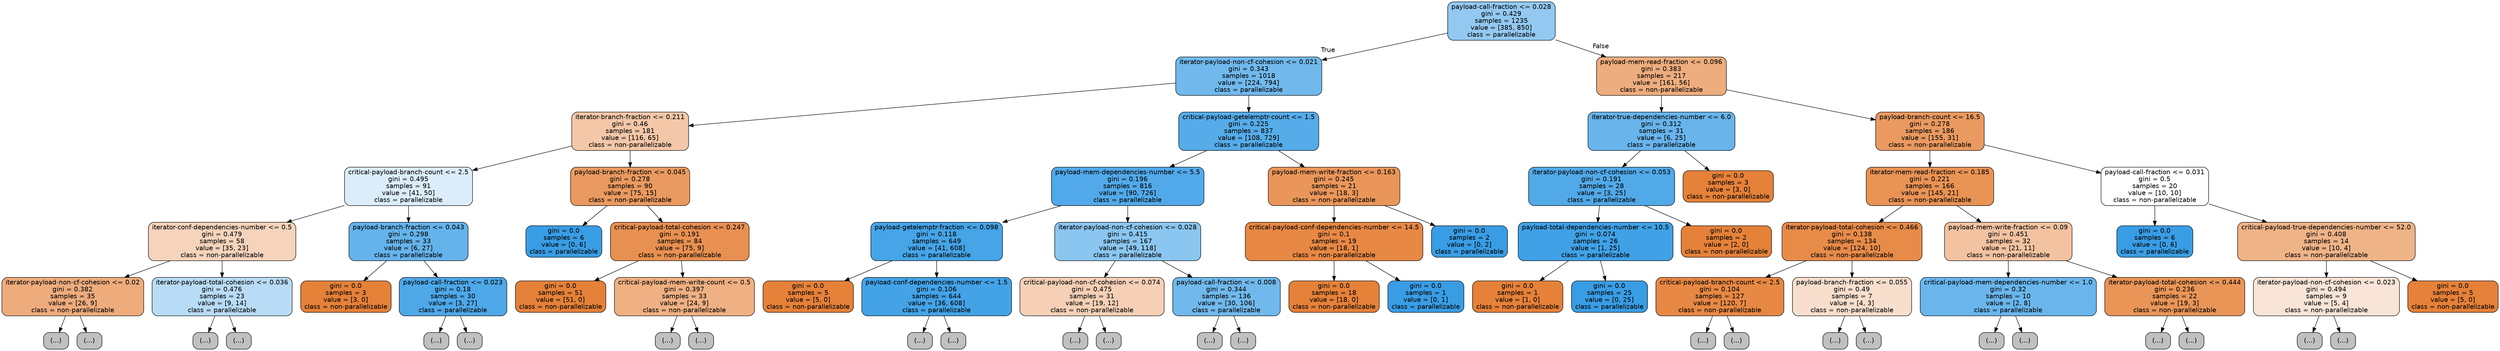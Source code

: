 digraph Tree {
node [shape=box, style="filled, rounded", color="black", fontname=helvetica] ;
edge [fontname=helvetica] ;
0 [label="payload-call-fraction <= 0.028\ngini = 0.429\nsamples = 1235\nvalue = [385, 850]\nclass = parallelizable", fillcolor="#399de58b"] ;
1 [label="iterator-payload-non-cf-cohesion <= 0.021\ngini = 0.343\nsamples = 1018\nvalue = [224, 794]\nclass = parallelizable", fillcolor="#399de5b7"] ;
0 -> 1 [labeldistance=2.5, labelangle=45, headlabel="True"] ;
2 [label="iterator-branch-fraction <= 0.211\ngini = 0.46\nsamples = 181\nvalue = [116, 65]\nclass = non-parallelizable", fillcolor="#e5813970"] ;
1 -> 2 ;
3 [label="critical-payload-branch-count <= 2.5\ngini = 0.495\nsamples = 91\nvalue = [41, 50]\nclass = parallelizable", fillcolor="#399de52e"] ;
2 -> 3 ;
4 [label="iterator-conf-dependencies-number <= 0.5\ngini = 0.479\nsamples = 58\nvalue = [35, 23]\nclass = non-parallelizable", fillcolor="#e5813957"] ;
3 -> 4 ;
5 [label="iterator-payload-non-cf-cohesion <= 0.02\ngini = 0.382\nsamples = 35\nvalue = [26, 9]\nclass = non-parallelizable", fillcolor="#e58139a7"] ;
4 -> 5 ;
6 [label="(...)", fillcolor="#C0C0C0"] ;
5 -> 6 ;
13 [label="(...)", fillcolor="#C0C0C0"] ;
5 -> 13 ;
14 [label="iterator-payload-total-cohesion <= 0.036\ngini = 0.476\nsamples = 23\nvalue = [9, 14]\nclass = parallelizable", fillcolor="#399de55b"] ;
4 -> 14 ;
15 [label="(...)", fillcolor="#C0C0C0"] ;
14 -> 15 ;
16 [label="(...)", fillcolor="#C0C0C0"] ;
14 -> 16 ;
27 [label="payload-branch-fraction <= 0.043\ngini = 0.298\nsamples = 33\nvalue = [6, 27]\nclass = parallelizable", fillcolor="#399de5c6"] ;
3 -> 27 ;
28 [label="gini = 0.0\nsamples = 3\nvalue = [3, 0]\nclass = non-parallelizable", fillcolor="#e58139ff"] ;
27 -> 28 ;
29 [label="payload-call-fraction <= 0.023\ngini = 0.18\nsamples = 30\nvalue = [3, 27]\nclass = parallelizable", fillcolor="#399de5e3"] ;
27 -> 29 ;
30 [label="(...)", fillcolor="#C0C0C0"] ;
29 -> 30 ;
35 [label="(...)", fillcolor="#C0C0C0"] ;
29 -> 35 ;
36 [label="payload-branch-fraction <= 0.045\ngini = 0.278\nsamples = 90\nvalue = [75, 15]\nclass = non-parallelizable", fillcolor="#e58139cc"] ;
2 -> 36 ;
37 [label="gini = 0.0\nsamples = 6\nvalue = [0, 6]\nclass = parallelizable", fillcolor="#399de5ff"] ;
36 -> 37 ;
38 [label="critical-payload-total-cohesion <= 0.247\ngini = 0.191\nsamples = 84\nvalue = [75, 9]\nclass = non-parallelizable", fillcolor="#e58139e0"] ;
36 -> 38 ;
39 [label="gini = 0.0\nsamples = 51\nvalue = [51, 0]\nclass = non-parallelizable", fillcolor="#e58139ff"] ;
38 -> 39 ;
40 [label="critical-payload-mem-write-count <= 0.5\ngini = 0.397\nsamples = 33\nvalue = [24, 9]\nclass = non-parallelizable", fillcolor="#e581399f"] ;
38 -> 40 ;
41 [label="(...)", fillcolor="#C0C0C0"] ;
40 -> 41 ;
48 [label="(...)", fillcolor="#C0C0C0"] ;
40 -> 48 ;
53 [label="critical-payload-getelemptr-count <= 1.5\ngini = 0.225\nsamples = 837\nvalue = [108, 729]\nclass = parallelizable", fillcolor="#399de5d9"] ;
1 -> 53 ;
54 [label="payload-mem-dependencies-number <= 5.5\ngini = 0.196\nsamples = 816\nvalue = [90, 726]\nclass = parallelizable", fillcolor="#399de5df"] ;
53 -> 54 ;
55 [label="payload-getelemptr-fraction <= 0.098\ngini = 0.118\nsamples = 649\nvalue = [41, 608]\nclass = parallelizable", fillcolor="#399de5ee"] ;
54 -> 55 ;
56 [label="gini = 0.0\nsamples = 5\nvalue = [5, 0]\nclass = non-parallelizable", fillcolor="#e58139ff"] ;
55 -> 56 ;
57 [label="payload-conf-dependencies-number <= 1.5\ngini = 0.106\nsamples = 644\nvalue = [36, 608]\nclass = parallelizable", fillcolor="#399de5f0"] ;
55 -> 57 ;
58 [label="(...)", fillcolor="#C0C0C0"] ;
57 -> 58 ;
125 [label="(...)", fillcolor="#C0C0C0"] ;
57 -> 125 ;
136 [label="iterator-payload-non-cf-cohesion <= 0.028\ngini = 0.415\nsamples = 167\nvalue = [49, 118]\nclass = parallelizable", fillcolor="#399de595"] ;
54 -> 136 ;
137 [label="critical-payload-non-cf-cohesion <= 0.074\ngini = 0.475\nsamples = 31\nvalue = [19, 12]\nclass = non-parallelizable", fillcolor="#e581395e"] ;
136 -> 137 ;
138 [label="(...)", fillcolor="#C0C0C0"] ;
137 -> 138 ;
141 [label="(...)", fillcolor="#C0C0C0"] ;
137 -> 141 ;
146 [label="payload-call-fraction <= 0.008\ngini = 0.344\nsamples = 136\nvalue = [30, 106]\nclass = parallelizable", fillcolor="#399de5b7"] ;
136 -> 146 ;
147 [label="(...)", fillcolor="#C0C0C0"] ;
146 -> 147 ;
176 [label="(...)", fillcolor="#C0C0C0"] ;
146 -> 176 ;
181 [label="payload-mem-write-fraction <= 0.163\ngini = 0.245\nsamples = 21\nvalue = [18, 3]\nclass = non-parallelizable", fillcolor="#e58139d4"] ;
53 -> 181 ;
182 [label="critical-payload-conf-dependencies-number <= 14.5\ngini = 0.1\nsamples = 19\nvalue = [18, 1]\nclass = non-parallelizable", fillcolor="#e58139f1"] ;
181 -> 182 ;
183 [label="gini = 0.0\nsamples = 18\nvalue = [18, 0]\nclass = non-parallelizable", fillcolor="#e58139ff"] ;
182 -> 183 ;
184 [label="gini = 0.0\nsamples = 1\nvalue = [0, 1]\nclass = parallelizable", fillcolor="#399de5ff"] ;
182 -> 184 ;
185 [label="gini = 0.0\nsamples = 2\nvalue = [0, 2]\nclass = parallelizable", fillcolor="#399de5ff"] ;
181 -> 185 ;
186 [label="payload-mem-read-fraction <= 0.096\ngini = 0.383\nsamples = 217\nvalue = [161, 56]\nclass = non-parallelizable", fillcolor="#e58139a6"] ;
0 -> 186 [labeldistance=2.5, labelangle=-45, headlabel="False"] ;
187 [label="iterator-true-dependencies-number <= 6.0\ngini = 0.312\nsamples = 31\nvalue = [6, 25]\nclass = parallelizable", fillcolor="#399de5c2"] ;
186 -> 187 ;
188 [label="iterator-payload-non-cf-cohesion <= 0.053\ngini = 0.191\nsamples = 28\nvalue = [3, 25]\nclass = parallelizable", fillcolor="#399de5e0"] ;
187 -> 188 ;
189 [label="payload-total-dependencies-number <= 10.5\ngini = 0.074\nsamples = 26\nvalue = [1, 25]\nclass = parallelizable", fillcolor="#399de5f5"] ;
188 -> 189 ;
190 [label="gini = 0.0\nsamples = 1\nvalue = [1, 0]\nclass = non-parallelizable", fillcolor="#e58139ff"] ;
189 -> 190 ;
191 [label="gini = 0.0\nsamples = 25\nvalue = [0, 25]\nclass = parallelizable", fillcolor="#399de5ff"] ;
189 -> 191 ;
192 [label="gini = 0.0\nsamples = 2\nvalue = [2, 0]\nclass = non-parallelizable", fillcolor="#e58139ff"] ;
188 -> 192 ;
193 [label="gini = 0.0\nsamples = 3\nvalue = [3, 0]\nclass = non-parallelizable", fillcolor="#e58139ff"] ;
187 -> 193 ;
194 [label="payload-branch-count <= 16.5\ngini = 0.278\nsamples = 186\nvalue = [155, 31]\nclass = non-parallelizable", fillcolor="#e58139cc"] ;
186 -> 194 ;
195 [label="iterator-mem-read-fraction <= 0.185\ngini = 0.221\nsamples = 166\nvalue = [145, 21]\nclass = non-parallelizable", fillcolor="#e58139da"] ;
194 -> 195 ;
196 [label="iterator-payload-total-cohesion <= 0.466\ngini = 0.138\nsamples = 134\nvalue = [124, 10]\nclass = non-parallelizable", fillcolor="#e58139ea"] ;
195 -> 196 ;
197 [label="critical-payload-branch-count <= 2.5\ngini = 0.104\nsamples = 127\nvalue = [120, 7]\nclass = non-parallelizable", fillcolor="#e58139f0"] ;
196 -> 197 ;
198 [label="(...)", fillcolor="#C0C0C0"] ;
197 -> 198 ;
217 [label="(...)", fillcolor="#C0C0C0"] ;
197 -> 217 ;
218 [label="payload-branch-fraction <= 0.055\ngini = 0.49\nsamples = 7\nvalue = [4, 3]\nclass = non-parallelizable", fillcolor="#e5813940"] ;
196 -> 218 ;
219 [label="(...)", fillcolor="#C0C0C0"] ;
218 -> 219 ;
220 [label="(...)", fillcolor="#C0C0C0"] ;
218 -> 220 ;
223 [label="payload-mem-write-fraction <= 0.09\ngini = 0.451\nsamples = 32\nvalue = [21, 11]\nclass = non-parallelizable", fillcolor="#e5813979"] ;
195 -> 223 ;
224 [label="critical-payload-mem-dependencies-number <= 1.0\ngini = 0.32\nsamples = 10\nvalue = [2, 8]\nclass = parallelizable", fillcolor="#399de5bf"] ;
223 -> 224 ;
225 [label="(...)", fillcolor="#C0C0C0"] ;
224 -> 225 ;
228 [label="(...)", fillcolor="#C0C0C0"] ;
224 -> 228 ;
229 [label="iterator-payload-total-cohesion <= 0.444\ngini = 0.236\nsamples = 22\nvalue = [19, 3]\nclass = non-parallelizable", fillcolor="#e58139d7"] ;
223 -> 229 ;
230 [label="(...)", fillcolor="#C0C0C0"] ;
229 -> 230 ;
233 [label="(...)", fillcolor="#C0C0C0"] ;
229 -> 233 ;
234 [label="payload-call-fraction <= 0.031\ngini = 0.5\nsamples = 20\nvalue = [10, 10]\nclass = non-parallelizable", fillcolor="#e5813900"] ;
194 -> 234 ;
235 [label="gini = 0.0\nsamples = 6\nvalue = [0, 6]\nclass = parallelizable", fillcolor="#399de5ff"] ;
234 -> 235 ;
236 [label="critical-payload-true-dependencies-number <= 52.0\ngini = 0.408\nsamples = 14\nvalue = [10, 4]\nclass = non-parallelizable", fillcolor="#e5813999"] ;
234 -> 236 ;
237 [label="iterator-payload-non-cf-cohesion <= 0.023\ngini = 0.494\nsamples = 9\nvalue = [5, 4]\nclass = non-parallelizable", fillcolor="#e5813933"] ;
236 -> 237 ;
238 [label="(...)", fillcolor="#C0C0C0"] ;
237 -> 238 ;
243 [label="(...)", fillcolor="#C0C0C0"] ;
237 -> 243 ;
244 [label="gini = 0.0\nsamples = 5\nvalue = [5, 0]\nclass = non-parallelizable", fillcolor="#e58139ff"] ;
236 -> 244 ;
}